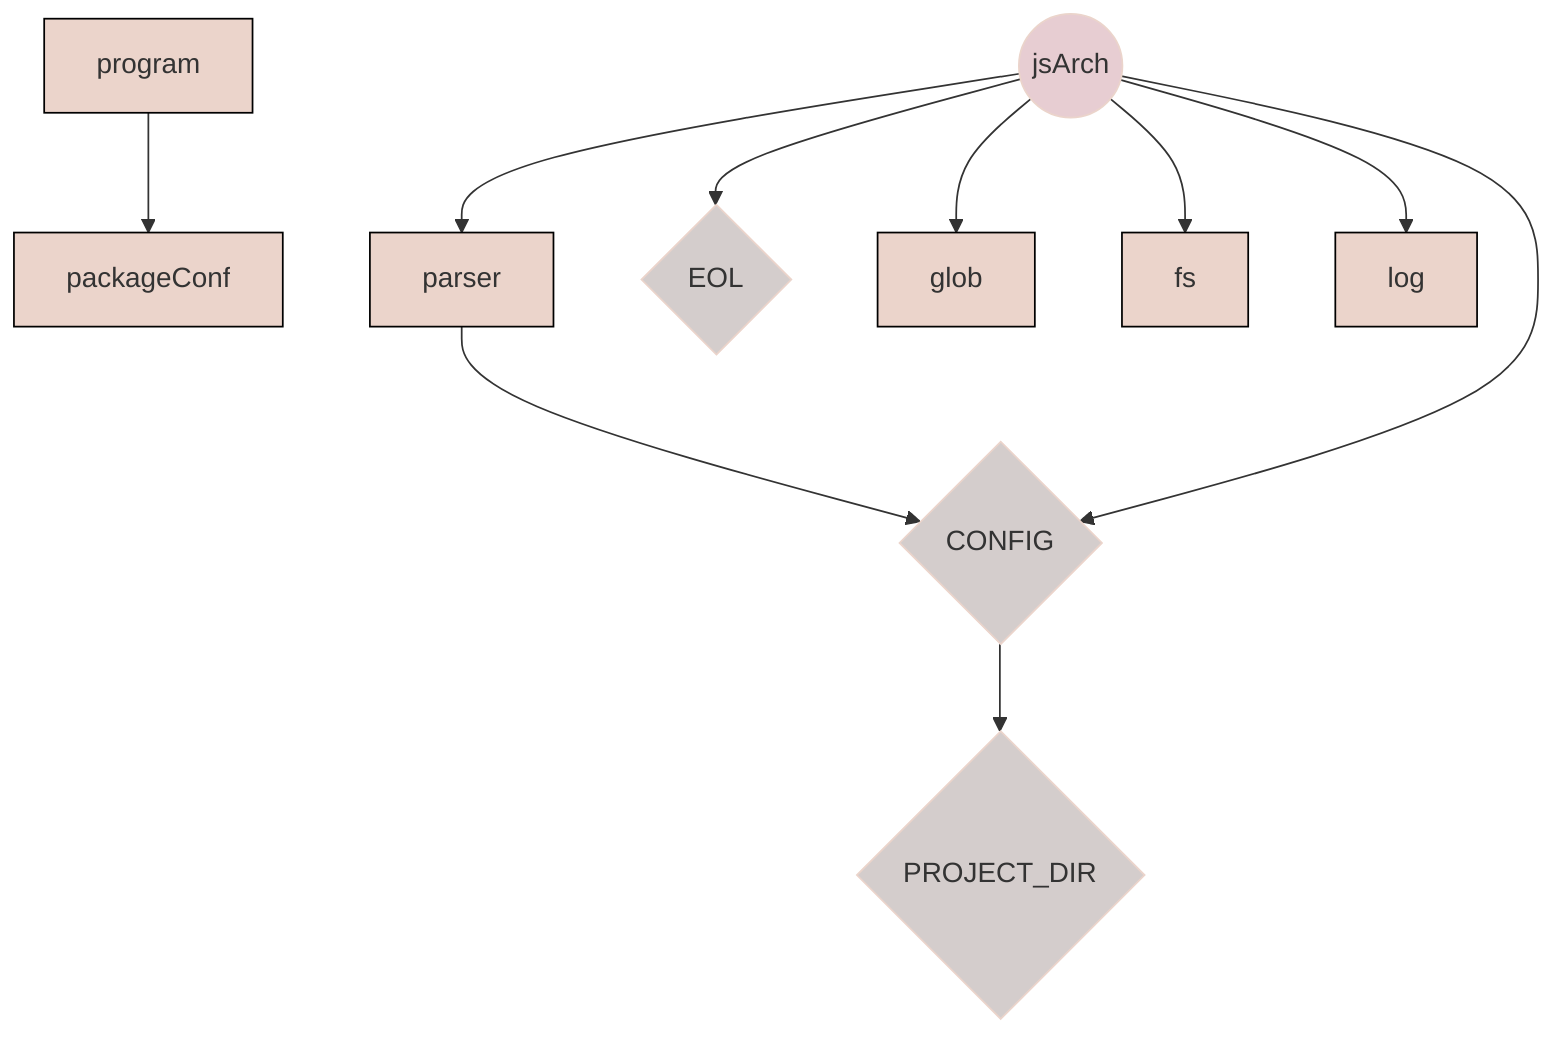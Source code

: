 graph TD
  program-->packageConf
  parser-->CONFIG{CONFIG}
  CONFIG{CONFIG}-->PROJECT_DIR{PROJECT_DIR}
  jsArch((jsArch))-->CONFIG{CONFIG}
  jsArch((jsArch))-->EOL{EOL}
  jsArch((jsArch))-->glob
  jsArch((jsArch))-->fs
  jsArch((jsArch))-->parser
  jsArch((jsArch))-->log
  classDef jsarch fill:#e7cdd2,stroke:#ebd4cb,stroke-width:1px;
  classDef config fill:#d4cdcc,stroke:#ebd4cb,stroke-width:1px;
  classDef others fill:#ebd4cb,stroke:#000,stroke-width:1px;
  class program others;
  class packageConf others;
  class CONFIG config;
  class parser others;
  class PROJECT_DIR config;
  class jsArch jsarch;
  class EOL config;
  class glob others;
  class fs others;
  class log others;